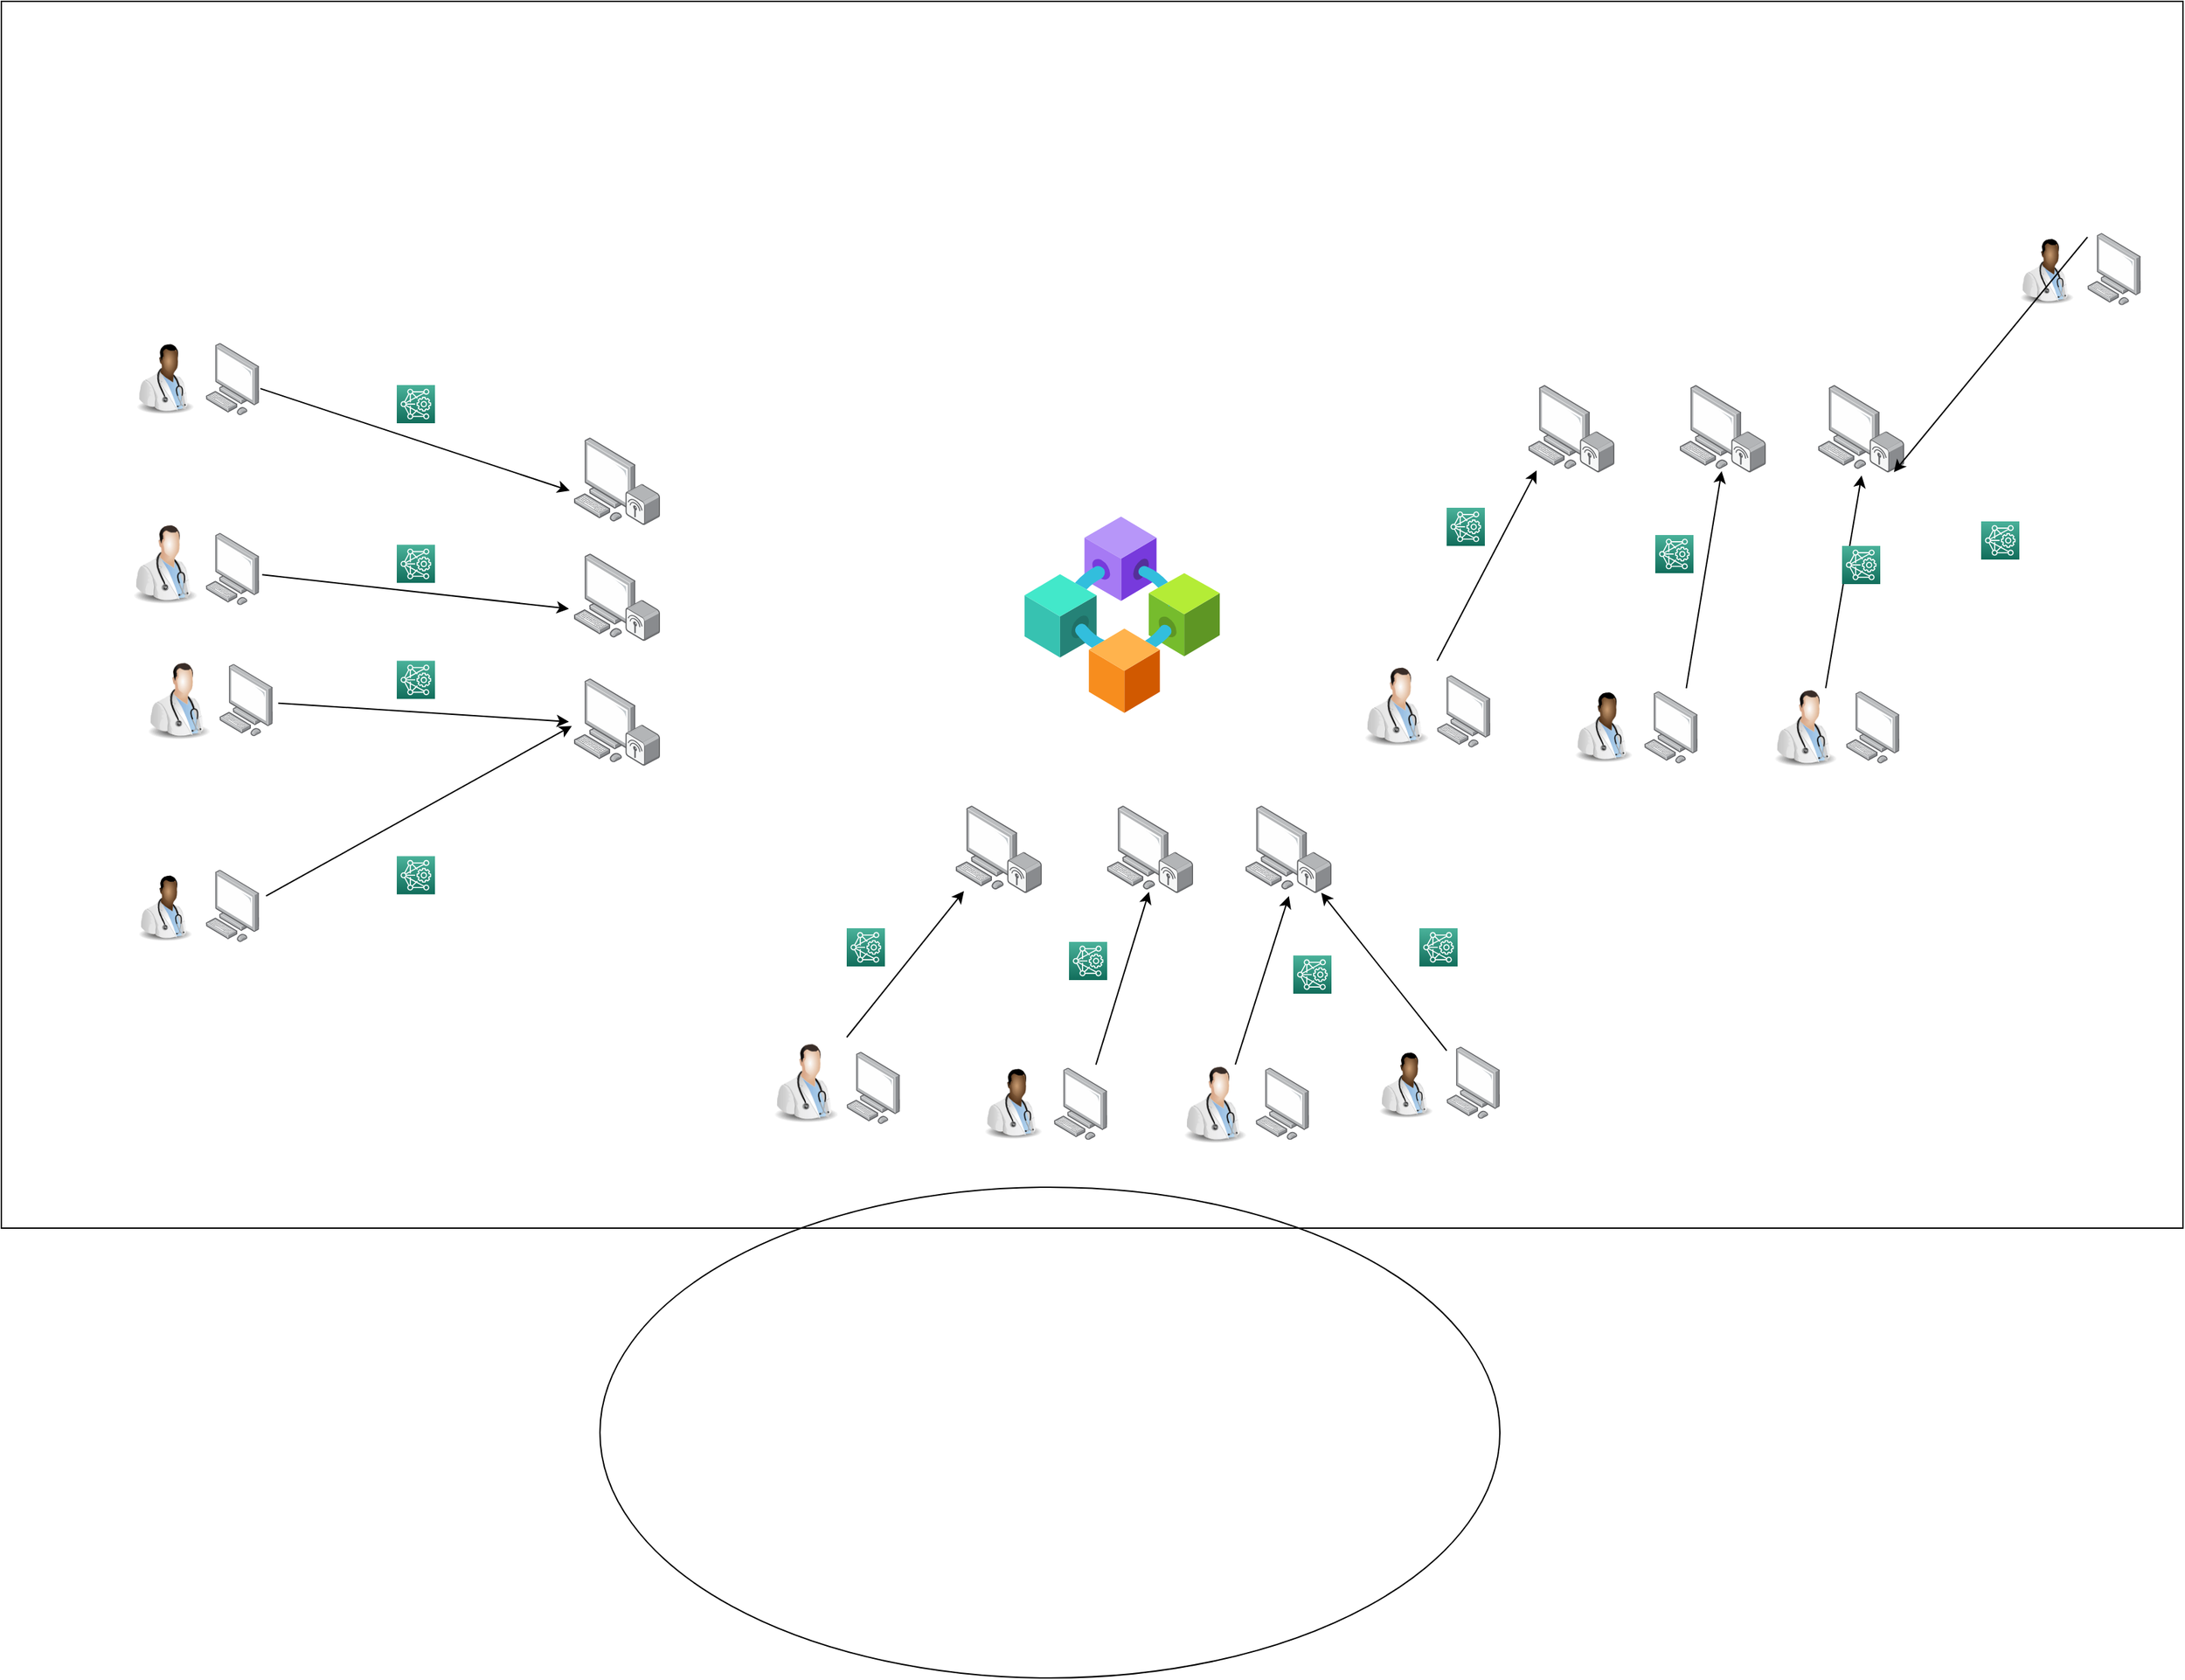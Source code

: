 <mxfile version="21.5.0" type="github">
  <diagram name="Page-1" id="Tms8RYIuvoaYcW6vuLOo">
    <mxGraphModel dx="1687" dy="894" grid="1" gridSize="10" guides="1" tooltips="1" connect="1" arrows="1" fold="1" page="1" pageScale="1" pageWidth="1600" pageHeight="900" math="0" shadow="0">
      <root>
        <mxCell id="0" />
        <mxCell id="1" parent="0" />
        <mxCell id="-I7TZLMxb8-Y6_HrCM2e-1" value="" style="rounded=0;whiteSpace=wrap;html=1;fillColor=#FFFFFF;" parent="1" vertex="1">
          <mxGeometry width="1600" height="900" as="geometry" />
        </mxCell>
        <mxCell id="-I7TZLMxb8-Y6_HrCM2e-3" value="" style="image;html=1;image=img/lib/clip_art/people/Doctor_Man_Black_128x128.png" parent="1" vertex="1">
          <mxGeometry x="711.98" y="781.68" width="60" height="53.55" as="geometry" />
        </mxCell>
        <mxCell id="-I7TZLMxb8-Y6_HrCM2e-5" value="" style="image;html=1;image=img/lib/clip_art/people/Doctor_Man_128x128.png" parent="1" vertex="1">
          <mxGeometry x="560" y="760" width="60" height="66.65" as="geometry" />
        </mxCell>
        <mxCell id="-I7TZLMxb8-Y6_HrCM2e-6" value="" style="image;points=[];aspect=fixed;html=1;align=center;shadow=0;dashed=0;image=img/lib/allied_telesis/computer_and_terminals/Personal_Computer.svg;" parent="1" vertex="1">
          <mxGeometry x="620" y="770.65" width="39.03" height="52.9" as="geometry" />
        </mxCell>
        <mxCell id="-I7TZLMxb8-Y6_HrCM2e-7" value="" style="image;points=[];aspect=fixed;html=1;align=center;shadow=0;dashed=0;image=img/lib/allied_telesis/computer_and_terminals/Personal_Computer.svg;" parent="1" vertex="1">
          <mxGeometry x="771.98" y="782.33" width="39.03" height="52.9" as="geometry" />
        </mxCell>
        <mxCell id="-I7TZLMxb8-Y6_HrCM2e-8" value="" style="image;html=1;image=img/lib/clip_art/people/Doctor_Man_Black_128x128.png" parent="1" vertex="1">
          <mxGeometry x="1000" y="769.78" width="60" height="50" as="geometry" />
        </mxCell>
        <mxCell id="-I7TZLMxb8-Y6_HrCM2e-9" value="" style="image;points=[];aspect=fixed;html=1;align=center;shadow=0;dashed=0;image=img/lib/allied_telesis/computer_and_terminals/Personal_Computer.svg;" parent="1" vertex="1">
          <mxGeometry x="1060" y="766.88" width="39.03" height="52.9" as="geometry" />
        </mxCell>
        <mxCell id="-I7TZLMxb8-Y6_HrCM2e-10" value="" style="image;points=[];aspect=fixed;html=1;align=center;shadow=0;dashed=0;image=img/lib/allied_telesis/computer_and_terminals/Personal_Computer.svg;" parent="1" vertex="1">
          <mxGeometry x="920" y="782.33" width="39.03" height="52.9" as="geometry" />
        </mxCell>
        <mxCell id="-I7TZLMxb8-Y6_HrCM2e-11" value="" style="image;html=1;image=img/lib/clip_art/people/Doctor_Man_128x128.png" parent="1" vertex="1">
          <mxGeometry x="860" y="780" width="60" height="58.33" as="geometry" />
        </mxCell>
        <mxCell id="-I7TZLMxb8-Y6_HrCM2e-12" value="" style="image;points=[];aspect=fixed;html=1;align=center;shadow=0;dashed=0;image=img/lib/allied_telesis/computer_and_terminals/Personal_Computer_Wireless.svg;" parent="1" vertex="1">
          <mxGeometry x="700" y="590" width="63" height="64.2" as="geometry" />
        </mxCell>
        <mxCell id="-I7TZLMxb8-Y6_HrCM2e-13" value="" style="image;points=[];aspect=fixed;html=1;align=center;shadow=0;dashed=0;image=img/lib/allied_telesis/computer_and_terminals/Personal_Computer_Wireless.svg;" parent="1" vertex="1">
          <mxGeometry x="811.01" y="590" width="63" height="64.2" as="geometry" />
        </mxCell>
        <mxCell id="-I7TZLMxb8-Y6_HrCM2e-14" value="" style="image;points=[];aspect=fixed;html=1;align=center;shadow=0;dashed=0;image=img/lib/allied_telesis/computer_and_terminals/Personal_Computer_Wireless.svg;" parent="1" vertex="1">
          <mxGeometry x="912.5" y="590" width="63" height="64.2" as="geometry" />
        </mxCell>
        <mxCell id="-I7TZLMxb8-Y6_HrCM2e-15" value="" style="sketch=0;points=[[0,0,0],[0.25,0,0],[0.5,0,0],[0.75,0,0],[1,0,0],[0,1,0],[0.25,1,0],[0.5,1,0],[0.75,1,0],[1,1,0],[0,0.25,0],[0,0.5,0],[0,0.75,0],[1,0.25,0],[1,0.5,0],[1,0.75,0]];outlineConnect=0;fontColor=#232F3E;gradientColor=#4AB29A;gradientDirection=north;fillColor=#116D5B;strokeColor=#ffffff;dashed=0;verticalLabelPosition=bottom;verticalAlign=top;align=center;html=1;fontSize=12;fontStyle=0;aspect=fixed;shape=mxgraph.aws4.resourceIcon;resIcon=mxgraph.aws4.deep_learning_amis;" parent="1" vertex="1">
          <mxGeometry x="620" y="680" width="28" height="28" as="geometry" />
        </mxCell>
        <mxCell id="-I7TZLMxb8-Y6_HrCM2e-18" value="" style="endArrow=classic;html=1;rounded=0;entryX=0.095;entryY=0.977;entryDx=0;entryDy=0;entryPerimeter=0;exitX=1;exitY=0;exitDx=0;exitDy=0;strokeColor=#000000;" parent="1" source="-I7TZLMxb8-Y6_HrCM2e-5" target="-I7TZLMxb8-Y6_HrCM2e-12" edge="1">
          <mxGeometry width="50" height="50" relative="1" as="geometry">
            <mxPoint x="680" y="710" as="sourcePoint" />
            <mxPoint x="730" y="660" as="targetPoint" />
          </mxGeometry>
        </mxCell>
        <mxCell id="-I7TZLMxb8-Y6_HrCM2e-19" value="" style="endArrow=classic;html=1;rounded=0;entryX=0.487;entryY=0.985;entryDx=0;entryDy=0;entryPerimeter=0;strokeColor=#000000;exitX=0.788;exitY=-0.041;exitDx=0;exitDy=0;exitPerimeter=0;" parent="1" source="-I7TZLMxb8-Y6_HrCM2e-7" target="-I7TZLMxb8-Y6_HrCM2e-13" edge="1">
          <mxGeometry width="50" height="50" relative="1" as="geometry">
            <mxPoint x="744" y="780" as="sourcePoint" />
            <mxPoint x="860" y="673" as="targetPoint" />
          </mxGeometry>
        </mxCell>
        <mxCell id="-I7TZLMxb8-Y6_HrCM2e-20" value="" style="sketch=0;points=[[0,0,0],[0.25,0,0],[0.5,0,0],[0.75,0,0],[1,0,0],[0,1,0],[0.25,1,0],[0.5,1,0],[0.75,1,0],[1,1,0],[0,0.25,0],[0,0.5,0],[0,0.75,0],[1,0.25,0],[1,0.5,0],[1,0.75,0]];outlineConnect=0;fontColor=#232F3E;gradientColor=#4AB29A;gradientDirection=north;fillColor=#116D5B;strokeColor=#ffffff;dashed=0;verticalLabelPosition=bottom;verticalAlign=top;align=center;html=1;fontSize=12;fontStyle=0;aspect=fixed;shape=mxgraph.aws4.resourceIcon;resIcon=mxgraph.aws4.deep_learning_amis;" parent="1" vertex="1">
          <mxGeometry x="783.01" y="690" width="28" height="28" as="geometry" />
        </mxCell>
        <mxCell id="-I7TZLMxb8-Y6_HrCM2e-21" value="" style="sketch=0;points=[[0,0,0],[0.25,0,0],[0.5,0,0],[0.75,0,0],[1,0,0],[0,1,0],[0.25,1,0],[0.5,1,0],[0.75,1,0],[1,1,0],[0,0.25,0],[0,0.5,0],[0,0.75,0],[1,0.25,0],[1,0.5,0],[1,0.75,0]];outlineConnect=0;fontColor=#232F3E;gradientColor=#4AB29A;gradientDirection=north;fillColor=#116D5B;strokeColor=#ffffff;dashed=0;verticalLabelPosition=bottom;verticalAlign=top;align=center;html=1;fontSize=12;fontStyle=0;aspect=fixed;shape=mxgraph.aws4.resourceIcon;resIcon=mxgraph.aws4.deep_learning_amis;" parent="1" vertex="1">
          <mxGeometry x="947.5" y="700" width="28" height="28" as="geometry" />
        </mxCell>
        <mxCell id="-I7TZLMxb8-Y6_HrCM2e-22" value="" style="sketch=0;points=[[0,0,0],[0.25,0,0],[0.5,0,0],[0.75,0,0],[1,0,0],[0,1,0],[0.25,1,0],[0.5,1,0],[0.75,1,0],[1,1,0],[0,0.25,0],[0,0.5,0],[0,0.75,0],[1,0.25,0],[1,0.5,0],[1,0.75,0]];outlineConnect=0;fontColor=#232F3E;gradientColor=#4AB29A;gradientDirection=north;fillColor=#116D5B;strokeColor=#ffffff;dashed=0;verticalLabelPosition=bottom;verticalAlign=top;align=center;html=1;fontSize=12;fontStyle=0;aspect=fixed;shape=mxgraph.aws4.resourceIcon;resIcon=mxgraph.aws4.deep_learning_amis;" parent="1" vertex="1">
          <mxGeometry x="1040" y="680" width="28" height="28" as="geometry" />
        </mxCell>
        <mxCell id="-I7TZLMxb8-Y6_HrCM2e-23" value="" style="endArrow=classic;html=1;rounded=0;entryX=0.881;entryY=0.996;entryDx=0;entryDy=0;entryPerimeter=0;exitX=1;exitY=0;exitDx=0;exitDy=0;strokeColor=#000000;" parent="1" source="-I7TZLMxb8-Y6_HrCM2e-8" target="-I7TZLMxb8-Y6_HrCM2e-14" edge="1">
          <mxGeometry width="50" height="50" relative="1" as="geometry">
            <mxPoint x="920" y="761.2" as="sourcePoint" />
            <mxPoint x="1036" y="654.2" as="targetPoint" />
          </mxGeometry>
        </mxCell>
        <mxCell id="-I7TZLMxb8-Y6_HrCM2e-24" value="" style="endArrow=classic;html=1;rounded=0;entryX=0.505;entryY=1.034;entryDx=0;entryDy=0;entryPerimeter=0;strokeColor=#000000;exitX=0.75;exitY=0;exitDx=0;exitDy=0;" parent="1" source="-I7TZLMxb8-Y6_HrCM2e-11" target="-I7TZLMxb8-Y6_HrCM2e-14" edge="1">
          <mxGeometry width="50" height="50" relative="1" as="geometry">
            <mxPoint x="880" y="780" as="sourcePoint" />
            <mxPoint x="938" y="653" as="targetPoint" />
          </mxGeometry>
        </mxCell>
        <mxCell id="-I7TZLMxb8-Y6_HrCM2e-27" value="" style="ellipse;whiteSpace=wrap;html=1;fillColor=none;strokeColor=#000000;" parent="1" vertex="1">
          <mxGeometry x="439.03" y="870" width="660" height="360" as="geometry" />
        </mxCell>
        <mxCell id="-I7TZLMxb8-Y6_HrCM2e-28" value="" style="image;aspect=fixed;html=1;points=[];align=center;fontSize=12;image=img/lib/azure2/blockchain/Consortium.svg;" parent="1" vertex="1">
          <mxGeometry x="750" y="378" width="144" height="144" as="geometry" />
        </mxCell>
        <mxCell id="-I7TZLMxb8-Y6_HrCM2e-29" value="" style="image;points=[];aspect=fixed;html=1;align=center;shadow=0;dashed=0;image=img/lib/allied_telesis/computer_and_terminals/Personal_Computer.svg;" parent="1" vertex="1">
          <mxGeometry x="150" y="637.1" width="39.03" height="52.9" as="geometry" />
        </mxCell>
        <mxCell id="-I7TZLMxb8-Y6_HrCM2e-30" value="" style="image;html=1;image=img/lib/clip_art/people/Doctor_Man_Black_128x128.png" parent="1" vertex="1">
          <mxGeometry x="90" y="640" width="60" height="50" as="geometry" />
        </mxCell>
        <mxCell id="-I7TZLMxb8-Y6_HrCM2e-31" value="" style="image;points=[];aspect=fixed;html=1;align=center;shadow=0;dashed=0;image=img/lib/allied_telesis/computer_and_terminals/Personal_Computer.svg;" parent="1" vertex="1">
          <mxGeometry x="160" y="486.11" width="39.03" height="52.9" as="geometry" />
        </mxCell>
        <mxCell id="-I7TZLMxb8-Y6_HrCM2e-32" value="" style="image;html=1;image=img/lib/clip_art/people/Doctor_Man_128x128.png" parent="1" vertex="1">
          <mxGeometry x="100" y="483.78" width="60" height="58.33" as="geometry" />
        </mxCell>
        <mxCell id="-I7TZLMxb8-Y6_HrCM2e-33" value="" style="image;points=[];aspect=fixed;html=1;align=center;shadow=0;dashed=0;image=img/lib/allied_telesis/computer_and_terminals/Personal_Computer.svg;" parent="1" vertex="1">
          <mxGeometry x="150.0" y="250.65" width="39.03" height="52.9" as="geometry" />
        </mxCell>
        <mxCell id="-I7TZLMxb8-Y6_HrCM2e-34" value="" style="image;html=1;image=img/lib/clip_art/people/Doctor_Man_Black_128x128.png" parent="1" vertex="1">
          <mxGeometry x="90.0" y="250.0" width="60" height="53.55" as="geometry" />
        </mxCell>
        <mxCell id="-I7TZLMxb8-Y6_HrCM2e-35" value="" style="image;points=[];aspect=fixed;html=1;align=center;shadow=0;dashed=0;image=img/lib/allied_telesis/computer_and_terminals/Personal_Computer.svg;" parent="1" vertex="1">
          <mxGeometry x="150" y="390" width="39.03" height="52.9" as="geometry" />
        </mxCell>
        <mxCell id="-I7TZLMxb8-Y6_HrCM2e-36" value="" style="image;html=1;image=img/lib/clip_art/people/Doctor_Man_128x128.png" parent="1" vertex="1">
          <mxGeometry x="90" y="379.35" width="60" height="66.65" as="geometry" />
        </mxCell>
        <mxCell id="-I7TZLMxb8-Y6_HrCM2e-37" value="" style="sketch=0;points=[[0,0,0],[0.25,0,0],[0.5,0,0],[0.75,0,0],[1,0,0],[0,1,0],[0.25,1,0],[0.5,1,0],[0.75,1,0],[1,1,0],[0,0.25,0],[0,0.5,0],[0,0.75,0],[1,0.25,0],[1,0.5,0],[1,0.75,0]];outlineConnect=0;fontColor=#232F3E;gradientColor=#4AB29A;gradientDirection=north;fillColor=#116D5B;strokeColor=#ffffff;dashed=0;verticalLabelPosition=bottom;verticalAlign=top;align=center;html=1;fontSize=12;fontStyle=0;aspect=fixed;shape=mxgraph.aws4.resourceIcon;resIcon=mxgraph.aws4.deep_learning_amis;" parent="1" vertex="1">
          <mxGeometry x="290" y="281.45" width="28" height="28" as="geometry" />
        </mxCell>
        <mxCell id="-I7TZLMxb8-Y6_HrCM2e-38" value="" style="endArrow=classic;html=1;rounded=0;entryX=-0.059;entryY=0.631;entryDx=0;entryDy=0;entryPerimeter=0;strokeColor=#000000;exitX=1.058;exitY=0.579;exitDx=0;exitDy=0;exitPerimeter=0;" parent="1" source="-I7TZLMxb8-Y6_HrCM2e-35" target="-I7TZLMxb8-Y6_HrCM2e-39" edge="1">
          <mxGeometry width="50" height="50" relative="1" as="geometry">
            <mxPoint x="140" y="400" as="sourcePoint" />
            <mxPoint x="230" y="370" as="targetPoint" />
          </mxGeometry>
        </mxCell>
        <mxCell id="-I7TZLMxb8-Y6_HrCM2e-39" value="" style="image;points=[];aspect=fixed;html=1;align=center;shadow=0;dashed=0;image=img/lib/allied_telesis/computer_and_terminals/Personal_Computer_Wireless.svg;" parent="1" vertex="1">
          <mxGeometry x="420" y="405.1" width="63" height="64.2" as="geometry" />
        </mxCell>
        <mxCell id="-I7TZLMxb8-Y6_HrCM2e-40" value="" style="image;points=[];aspect=fixed;html=1;align=center;shadow=0;dashed=0;image=img/lib/allied_telesis/computer_and_terminals/Personal_Computer_Wireless.svg;" parent="1" vertex="1">
          <mxGeometry x="420" y="320" width="63" height="64.2" as="geometry" />
        </mxCell>
        <mxCell id="-I7TZLMxb8-Y6_HrCM2e-41" value="" style="image;points=[];aspect=fixed;html=1;align=center;shadow=0;dashed=0;image=img/lib/allied_telesis/computer_and_terminals/Personal_Computer_Wireless.svg;" parent="1" vertex="1">
          <mxGeometry x="420" y="496.65" width="63" height="64.2" as="geometry" />
        </mxCell>
        <mxCell id="-I7TZLMxb8-Y6_HrCM2e-42" value="" style="sketch=0;points=[[0,0,0],[0.25,0,0],[0.5,0,0],[0.75,0,0],[1,0,0],[0,1,0],[0.25,1,0],[0.5,1,0],[0.75,1,0],[1,1,0],[0,0.25,0],[0,0.5,0],[0,0.75,0],[1,0.25,0],[1,0.5,0],[1,0.75,0]];outlineConnect=0;fontColor=#232F3E;gradientColor=#4AB29A;gradientDirection=north;fillColor=#116D5B;strokeColor=#ffffff;dashed=0;verticalLabelPosition=bottom;verticalAlign=top;align=center;html=1;fontSize=12;fontStyle=0;aspect=fixed;shape=mxgraph.aws4.resourceIcon;resIcon=mxgraph.aws4.deep_learning_amis;" parent="1" vertex="1">
          <mxGeometry x="290" y="398.68" width="28" height="28" as="geometry" />
        </mxCell>
        <mxCell id="-I7TZLMxb8-Y6_HrCM2e-43" value="" style="endArrow=classic;html=1;rounded=0;entryX=-0.05;entryY=0.607;entryDx=0;entryDy=0;entryPerimeter=0;strokeColor=#000000;exitX=1.024;exitY=0.632;exitDx=0;exitDy=0;exitPerimeter=0;" parent="1" source="-I7TZLMxb8-Y6_HrCM2e-33" target="-I7TZLMxb8-Y6_HrCM2e-40" edge="1">
          <mxGeometry width="50" height="50" relative="1" as="geometry">
            <mxPoint x="244" y="490" as="sourcePoint" />
            <mxPoint x="360" y="383" as="targetPoint" />
          </mxGeometry>
        </mxCell>
        <mxCell id="-I7TZLMxb8-Y6_HrCM2e-44" value="" style="endArrow=classic;html=1;rounded=0;entryX=-0.059;entryY=0.496;entryDx=0;entryDy=0;entryPerimeter=0;strokeColor=#000000;exitX=1.104;exitY=0.543;exitDx=0;exitDy=0;exitPerimeter=0;" parent="1" source="-I7TZLMxb8-Y6_HrCM2e-31" target="-I7TZLMxb8-Y6_HrCM2e-41" edge="1">
          <mxGeometry width="50" height="50" relative="1" as="geometry">
            <mxPoint x="380" y="490" as="sourcePoint" />
            <mxPoint x="438" y="363" as="targetPoint" />
          </mxGeometry>
        </mxCell>
        <mxCell id="-I7TZLMxb8-Y6_HrCM2e-45" value="" style="endArrow=classic;html=1;rounded=0;entryX=-0.026;entryY=0.545;entryDx=0;entryDy=0;entryPerimeter=0;exitX=1.131;exitY=0.363;exitDx=0;exitDy=0;strokeColor=#000000;exitPerimeter=0;" parent="1" source="-I7TZLMxb8-Y6_HrCM2e-29" target="-I7TZLMxb8-Y6_HrCM2e-41" edge="1">
          <mxGeometry width="50" height="50" relative="1" as="geometry">
            <mxPoint x="420" y="471.2" as="sourcePoint" />
            <mxPoint x="536" y="364.2" as="targetPoint" />
          </mxGeometry>
        </mxCell>
        <mxCell id="-I7TZLMxb8-Y6_HrCM2e-46" value="" style="sketch=0;points=[[0,0,0],[0.25,0,0],[0.5,0,0],[0.75,0,0],[1,0,0],[0,1,0],[0.25,1,0],[0.5,1,0],[0.75,1,0],[1,1,0],[0,0.25,0],[0,0.5,0],[0,0.75,0],[1,0.25,0],[1,0.5,0],[1,0.75,0]];outlineConnect=0;fontColor=#232F3E;gradientColor=#4AB29A;gradientDirection=north;fillColor=#116D5B;strokeColor=#ffffff;dashed=0;verticalLabelPosition=bottom;verticalAlign=top;align=center;html=1;fontSize=12;fontStyle=0;aspect=fixed;shape=mxgraph.aws4.resourceIcon;resIcon=mxgraph.aws4.deep_learning_amis;" parent="1" vertex="1">
          <mxGeometry x="290" y="627.1" width="28" height="28" as="geometry" />
        </mxCell>
        <mxCell id="-I7TZLMxb8-Y6_HrCM2e-47" value="" style="sketch=0;points=[[0,0,0],[0.25,0,0],[0.5,0,0],[0.75,0,0],[1,0,0],[0,1,0],[0.25,1,0],[0.5,1,0],[0.75,1,0],[1,1,0],[0,0.25,0],[0,0.5,0],[0,0.75,0],[1,0.25,0],[1,0.5,0],[1,0.75,0]];outlineConnect=0;fontColor=#232F3E;gradientColor=#4AB29A;gradientDirection=north;fillColor=#116D5B;strokeColor=#ffffff;dashed=0;verticalLabelPosition=bottom;verticalAlign=top;align=center;html=1;fontSize=12;fontStyle=0;aspect=fixed;shape=mxgraph.aws4.resourceIcon;resIcon=mxgraph.aws4.deep_learning_amis;" parent="1" vertex="1">
          <mxGeometry x="290" y="483.78" width="28" height="28" as="geometry" />
        </mxCell>
        <mxCell id="-I7TZLMxb8-Y6_HrCM2e-48" value="" style="image;points=[];aspect=fixed;html=1;align=center;shadow=0;dashed=0;image=img/lib/allied_telesis/computer_and_terminals/Personal_Computer.svg;" parent="1" vertex="1">
          <mxGeometry x="1530" y="170.0" width="39.03" height="52.9" as="geometry" />
        </mxCell>
        <mxCell id="-I7TZLMxb8-Y6_HrCM2e-49" value="" style="image;html=1;image=img/lib/clip_art/people/Doctor_Man_Black_128x128.png" parent="1" vertex="1">
          <mxGeometry x="1470" y="172.9" width="60" height="50" as="geometry" />
        </mxCell>
        <mxCell id="-I7TZLMxb8-Y6_HrCM2e-50" value="" style="image;points=[];aspect=fixed;html=1;align=center;shadow=0;dashed=0;image=img/lib/allied_telesis/computer_and_terminals/Personal_Computer.svg;" parent="1" vertex="1">
          <mxGeometry x="1353" y="506.11" width="39.03" height="52.9" as="geometry" />
        </mxCell>
        <mxCell id="-I7TZLMxb8-Y6_HrCM2e-51" value="" style="image;html=1;image=img/lib/clip_art/people/Doctor_Man_128x128.png" parent="1" vertex="1">
          <mxGeometry x="1293" y="503.78" width="60" height="58.33" as="geometry" />
        </mxCell>
        <mxCell id="-I7TZLMxb8-Y6_HrCM2e-52" value="" style="image;points=[];aspect=fixed;html=1;align=center;shadow=0;dashed=0;image=img/lib/allied_telesis/computer_and_terminals/Personal_Computer.svg;" parent="1" vertex="1">
          <mxGeometry x="1204.98" y="506.11" width="39.03" height="52.9" as="geometry" />
        </mxCell>
        <mxCell id="-I7TZLMxb8-Y6_HrCM2e-53" value="" style="image;html=1;image=img/lib/clip_art/people/Doctor_Man_Black_128x128.png" parent="1" vertex="1">
          <mxGeometry x="1144.98" y="505.46" width="60" height="53.55" as="geometry" />
        </mxCell>
        <mxCell id="-I7TZLMxb8-Y6_HrCM2e-54" value="" style="image;points=[];aspect=fixed;html=1;align=center;shadow=0;dashed=0;image=img/lib/allied_telesis/computer_and_terminals/Personal_Computer.svg;" parent="1" vertex="1">
          <mxGeometry x="1053" y="494.43" width="39.03" height="52.9" as="geometry" />
        </mxCell>
        <mxCell id="-I7TZLMxb8-Y6_HrCM2e-55" value="" style="image;html=1;image=img/lib/clip_art/people/Doctor_Man_128x128.png" parent="1" vertex="1">
          <mxGeometry x="993" y="483.78" width="60" height="66.65" as="geometry" />
        </mxCell>
        <mxCell id="-I7TZLMxb8-Y6_HrCM2e-56" value="" style="sketch=0;points=[[0,0,0],[0.25,0,0],[0.5,0,0],[0.75,0,0],[1,0,0],[0,1,0],[0.25,1,0],[0.5,1,0],[0.75,1,0],[1,1,0],[0,0.25,0],[0,0.5,0],[0,0.75,0],[1,0.25,0],[1,0.5,0],[1,0.75,0]];outlineConnect=0;fontColor=#232F3E;gradientColor=#4AB29A;gradientDirection=north;fillColor=#116D5B;strokeColor=#ffffff;dashed=0;verticalLabelPosition=bottom;verticalAlign=top;align=center;html=1;fontSize=12;fontStyle=0;aspect=fixed;shape=mxgraph.aws4.resourceIcon;resIcon=mxgraph.aws4.deep_learning_amis;" parent="1" vertex="1">
          <mxGeometry x="1060" y="371.45" width="28" height="28" as="geometry" />
        </mxCell>
        <mxCell id="-I7TZLMxb8-Y6_HrCM2e-57" value="" style="endArrow=classic;html=1;rounded=0;entryX=0.095;entryY=0.977;entryDx=0;entryDy=0;entryPerimeter=0;exitX=1;exitY=0;exitDx=0;exitDy=0;strokeColor=#000000;" parent="1" source="-I7TZLMxb8-Y6_HrCM2e-55" target="-I7TZLMxb8-Y6_HrCM2e-58" edge="1">
          <mxGeometry width="50" height="50" relative="1" as="geometry">
            <mxPoint x="1100" y="401.45" as="sourcePoint" />
            <mxPoint x="1150" y="351.45" as="targetPoint" />
          </mxGeometry>
        </mxCell>
        <mxCell id="-I7TZLMxb8-Y6_HrCM2e-58" value="" style="image;points=[];aspect=fixed;html=1;align=center;shadow=0;dashed=0;image=img/lib/allied_telesis/computer_and_terminals/Personal_Computer_Wireless.svg;" parent="1" vertex="1">
          <mxGeometry x="1120" y="281.45" width="63" height="64.2" as="geometry" />
        </mxCell>
        <mxCell id="-I7TZLMxb8-Y6_HrCM2e-59" value="" style="image;points=[];aspect=fixed;html=1;align=center;shadow=0;dashed=0;image=img/lib/allied_telesis/computer_and_terminals/Personal_Computer_Wireless.svg;" parent="1" vertex="1">
          <mxGeometry x="1231.01" y="281.45" width="63" height="64.2" as="geometry" />
        </mxCell>
        <mxCell id="-I7TZLMxb8-Y6_HrCM2e-60" value="" style="image;points=[];aspect=fixed;html=1;align=center;shadow=0;dashed=0;image=img/lib/allied_telesis/computer_and_terminals/Personal_Computer_Wireless.svg;" parent="1" vertex="1">
          <mxGeometry x="1332.5" y="281.45" width="63" height="64.2" as="geometry" />
        </mxCell>
        <mxCell id="-I7TZLMxb8-Y6_HrCM2e-61" value="" style="sketch=0;points=[[0,0,0],[0.25,0,0],[0.5,0,0],[0.75,0,0],[1,0,0],[0,1,0],[0.25,1,0],[0.5,1,0],[0.75,1,0],[1,1,0],[0,0.25,0],[0,0.5,0],[0,0.75,0],[1,0.25,0],[1,0.5,0],[1,0.75,0]];outlineConnect=0;fontColor=#232F3E;gradientColor=#4AB29A;gradientDirection=north;fillColor=#116D5B;strokeColor=#ffffff;dashed=0;verticalLabelPosition=bottom;verticalAlign=top;align=center;html=1;fontSize=12;fontStyle=0;aspect=fixed;shape=mxgraph.aws4.resourceIcon;resIcon=mxgraph.aws4.deep_learning_amis;" parent="1" vertex="1">
          <mxGeometry x="1213" y="391.45" width="28" height="28" as="geometry" />
        </mxCell>
        <mxCell id="-I7TZLMxb8-Y6_HrCM2e-62" value="" style="endArrow=classic;html=1;rounded=0;entryX=0.487;entryY=0.985;entryDx=0;entryDy=0;entryPerimeter=0;strokeColor=#000000;exitX=0.788;exitY=-0.041;exitDx=0;exitDy=0;exitPerimeter=0;" parent="1" source="-I7TZLMxb8-Y6_HrCM2e-52" target="-I7TZLMxb8-Y6_HrCM2e-59" edge="1">
          <mxGeometry width="50" height="50" relative="1" as="geometry">
            <mxPoint x="1164" y="471.45" as="sourcePoint" />
            <mxPoint x="1280" y="364.45" as="targetPoint" />
          </mxGeometry>
        </mxCell>
        <mxCell id="-I7TZLMxb8-Y6_HrCM2e-63" value="" style="endArrow=classic;html=1;rounded=0;entryX=0.505;entryY=1.034;entryDx=0;entryDy=0;entryPerimeter=0;strokeColor=#000000;exitX=0.75;exitY=0;exitDx=0;exitDy=0;" parent="1" source="-I7TZLMxb8-Y6_HrCM2e-51" target="-I7TZLMxb8-Y6_HrCM2e-60" edge="1">
          <mxGeometry width="50" height="50" relative="1" as="geometry">
            <mxPoint x="1300" y="471.45" as="sourcePoint" />
            <mxPoint x="1358" y="344.45" as="targetPoint" />
          </mxGeometry>
        </mxCell>
        <mxCell id="-I7TZLMxb8-Y6_HrCM2e-64" value="" style="endArrow=classic;html=1;rounded=0;entryX=0.881;entryY=0.996;entryDx=0;entryDy=0;entryPerimeter=0;exitX=1;exitY=0;exitDx=0;exitDy=0;strokeColor=#000000;" parent="1" source="-I7TZLMxb8-Y6_HrCM2e-49" target="-I7TZLMxb8-Y6_HrCM2e-60" edge="1">
          <mxGeometry width="50" height="50" relative="1" as="geometry">
            <mxPoint x="1340" y="452.65" as="sourcePoint" />
            <mxPoint x="1456" y="345.65" as="targetPoint" />
          </mxGeometry>
        </mxCell>
        <mxCell id="-I7TZLMxb8-Y6_HrCM2e-65" value="" style="sketch=0;points=[[0,0,0],[0.25,0,0],[0.5,0,0],[0.75,0,0],[1,0,0],[0,1,0],[0.25,1,0],[0.5,1,0],[0.75,1,0],[1,1,0],[0,0.25,0],[0,0.5,0],[0,0.75,0],[1,0.25,0],[1,0.5,0],[1,0.75,0]];outlineConnect=0;fontColor=#232F3E;gradientColor=#4AB29A;gradientDirection=north;fillColor=#116D5B;strokeColor=#ffffff;dashed=0;verticalLabelPosition=bottom;verticalAlign=top;align=center;html=1;fontSize=12;fontStyle=0;aspect=fixed;shape=mxgraph.aws4.resourceIcon;resIcon=mxgraph.aws4.deep_learning_amis;" parent="1" vertex="1">
          <mxGeometry x="1452" y="381.45" width="28" height="28" as="geometry" />
        </mxCell>
        <mxCell id="-I7TZLMxb8-Y6_HrCM2e-66" value="" style="sketch=0;points=[[0,0,0],[0.25,0,0],[0.5,0,0],[0.75,0,0],[1,0,0],[0,1,0],[0.25,1,0],[0.5,1,0],[0.75,1,0],[1,1,0],[0,0.25,0],[0,0.5,0],[0,0.75,0],[1,0.25,0],[1,0.5,0],[1,0.75,0]];outlineConnect=0;fontColor=#232F3E;gradientColor=#4AB29A;gradientDirection=north;fillColor=#116D5B;strokeColor=#ffffff;dashed=0;verticalLabelPosition=bottom;verticalAlign=top;align=center;html=1;fontSize=12;fontStyle=0;aspect=fixed;shape=mxgraph.aws4.resourceIcon;resIcon=mxgraph.aws4.deep_learning_amis;" parent="1" vertex="1">
          <mxGeometry x="1350" y="399.45" width="28" height="28" as="geometry" />
        </mxCell>
      </root>
    </mxGraphModel>
  </diagram>
</mxfile>
